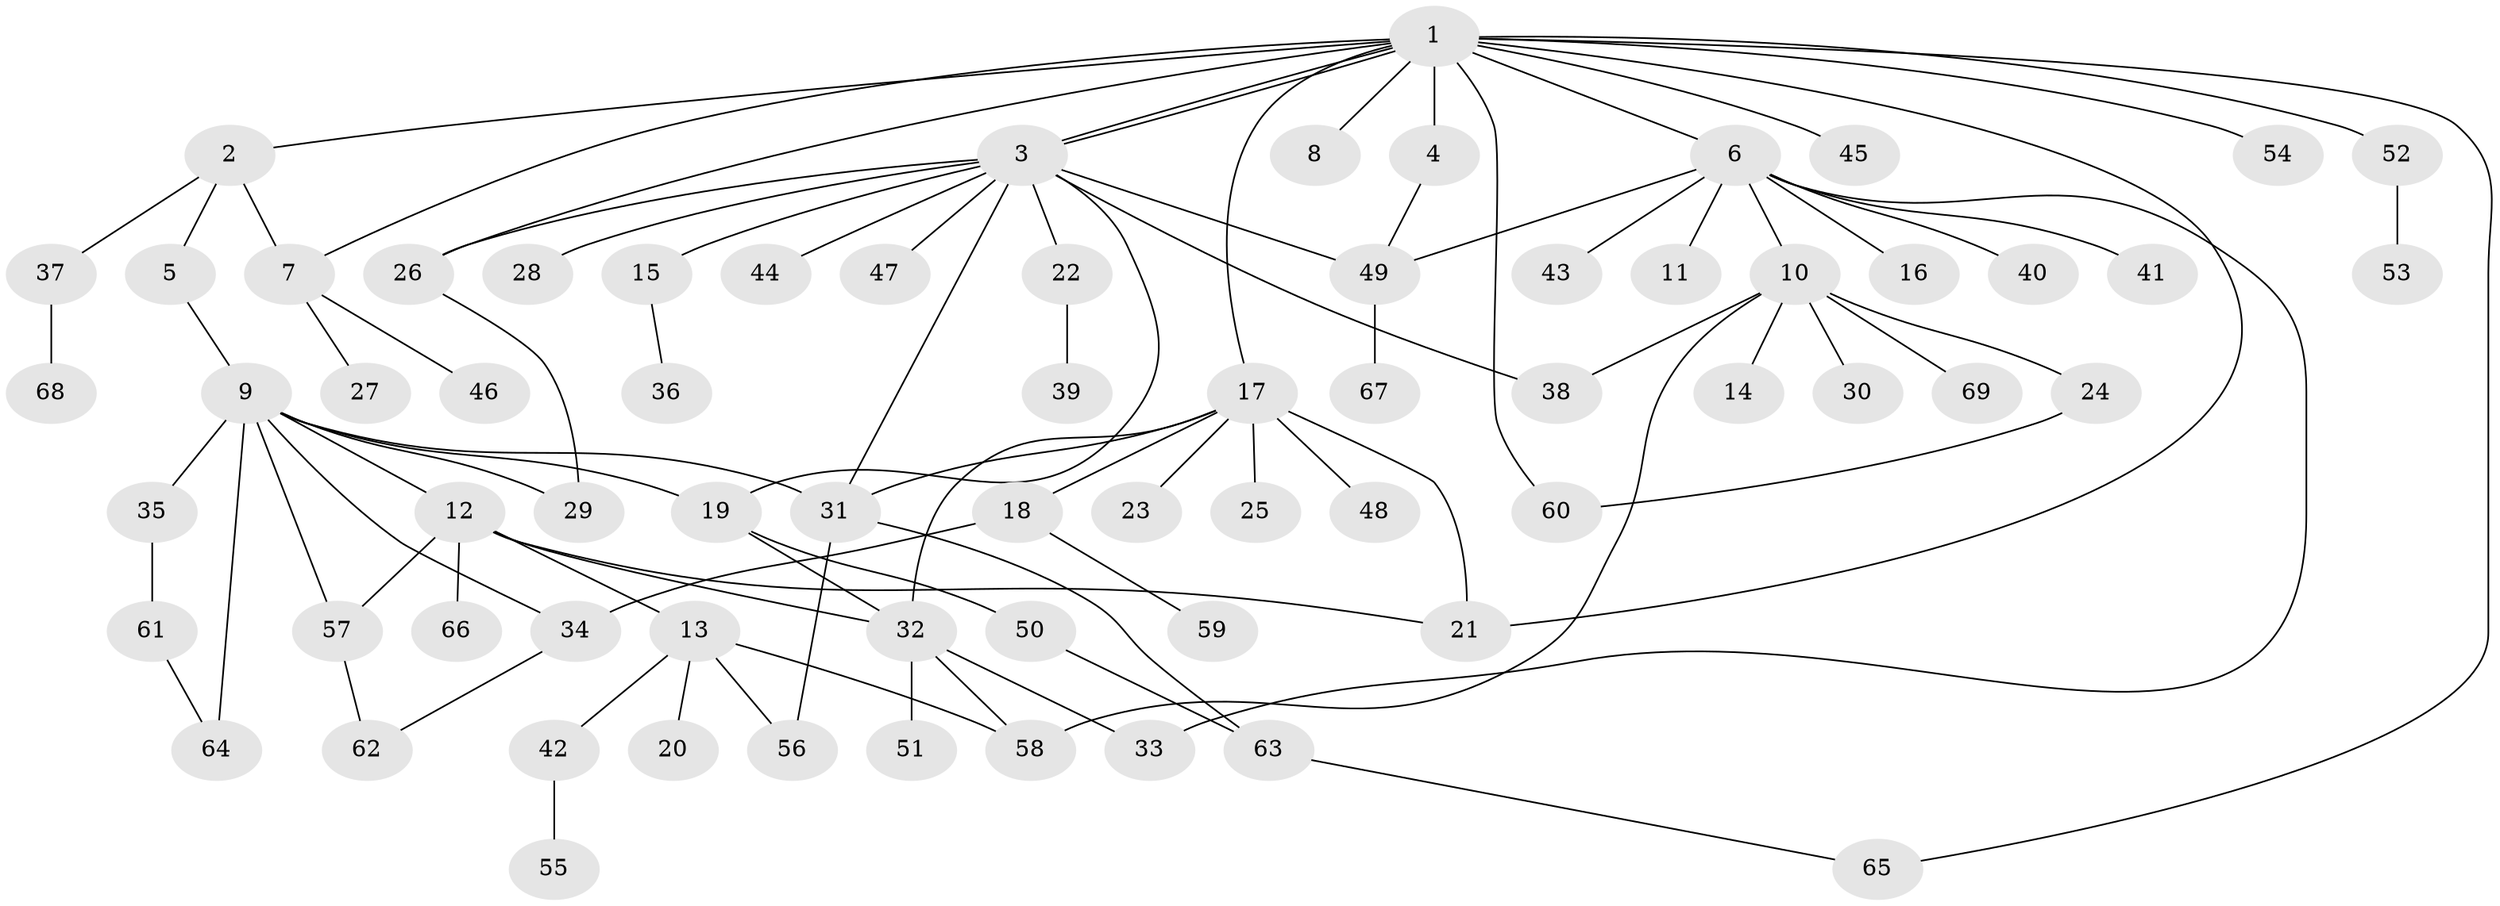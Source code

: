 // Generated by graph-tools (version 1.1) at 2025/01/03/09/25 03:01:38]
// undirected, 69 vertices, 93 edges
graph export_dot {
graph [start="1"]
  node [color=gray90,style=filled];
  1;
  2;
  3;
  4;
  5;
  6;
  7;
  8;
  9;
  10;
  11;
  12;
  13;
  14;
  15;
  16;
  17;
  18;
  19;
  20;
  21;
  22;
  23;
  24;
  25;
  26;
  27;
  28;
  29;
  30;
  31;
  32;
  33;
  34;
  35;
  36;
  37;
  38;
  39;
  40;
  41;
  42;
  43;
  44;
  45;
  46;
  47;
  48;
  49;
  50;
  51;
  52;
  53;
  54;
  55;
  56;
  57;
  58;
  59;
  60;
  61;
  62;
  63;
  64;
  65;
  66;
  67;
  68;
  69;
  1 -- 2;
  1 -- 3;
  1 -- 3;
  1 -- 4;
  1 -- 6;
  1 -- 7;
  1 -- 8;
  1 -- 17;
  1 -- 21;
  1 -- 26;
  1 -- 45;
  1 -- 52;
  1 -- 54;
  1 -- 60;
  1 -- 65;
  2 -- 5;
  2 -- 7;
  2 -- 37;
  3 -- 15;
  3 -- 19;
  3 -- 22;
  3 -- 26;
  3 -- 28;
  3 -- 31;
  3 -- 38;
  3 -- 44;
  3 -- 47;
  3 -- 49;
  4 -- 49;
  5 -- 9;
  6 -- 10;
  6 -- 11;
  6 -- 16;
  6 -- 33;
  6 -- 40;
  6 -- 41;
  6 -- 43;
  6 -- 49;
  7 -- 27;
  7 -- 46;
  9 -- 12;
  9 -- 19;
  9 -- 29;
  9 -- 31;
  9 -- 34;
  9 -- 35;
  9 -- 57;
  9 -- 64;
  10 -- 14;
  10 -- 24;
  10 -- 30;
  10 -- 38;
  10 -- 58;
  10 -- 69;
  12 -- 13;
  12 -- 21;
  12 -- 32;
  12 -- 57;
  12 -- 66;
  13 -- 20;
  13 -- 42;
  13 -- 56;
  13 -- 58;
  15 -- 36;
  17 -- 18;
  17 -- 21;
  17 -- 23;
  17 -- 25;
  17 -- 31;
  17 -- 32;
  17 -- 48;
  18 -- 34;
  18 -- 59;
  19 -- 32;
  19 -- 50;
  22 -- 39;
  24 -- 60;
  26 -- 29;
  31 -- 56;
  31 -- 63;
  32 -- 33;
  32 -- 51;
  32 -- 58;
  34 -- 62;
  35 -- 61;
  37 -- 68;
  42 -- 55;
  49 -- 67;
  50 -- 63;
  52 -- 53;
  57 -- 62;
  61 -- 64;
  63 -- 65;
}
